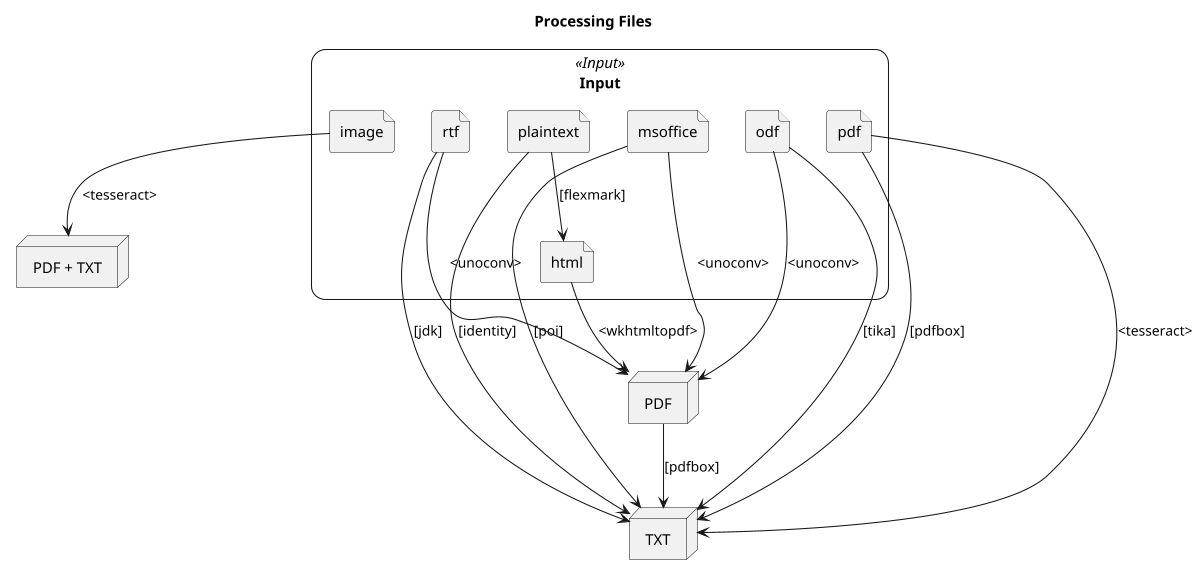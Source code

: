 @startuml
scale 1200 width
title: Processing Files
skinparam monochrome true
skinparam backgroundColor white
skinparam rectangle {
    roundCorner<<Input>> 25
    roundCorner<<Output>> 5
}
rectangle Input <<Input>> {
  file "html"
  file "plaintext"
  file "image"
  file "msoffice"
  file "rtf"
  file "odf"
  file "pdf"
}

node toBoth [
  PDF + TXT
]
node toPdf [
  PDF
]
node toTxt [
  TXT
]

image --> toBoth:<tesseract>
html --> toPdf:<wkhtmltopdf>
toPdf --> toTxt:[pdfbox]
plaintext --> html:[flexmark]
msoffice --> toPdf:<unoconv>
msoffice --> toTxt:[poi]
rtf --> toTxt:[jdk]
rtf --> toPdf:<unoconv>
odf --> toTxt:[tika]
odf --> toPdf:<unoconv>
pdf --> toTxt:<tesseract>
pdf --> toTxt:[pdfbox]
plaintext -> toTxt:[identity]
@enduml
